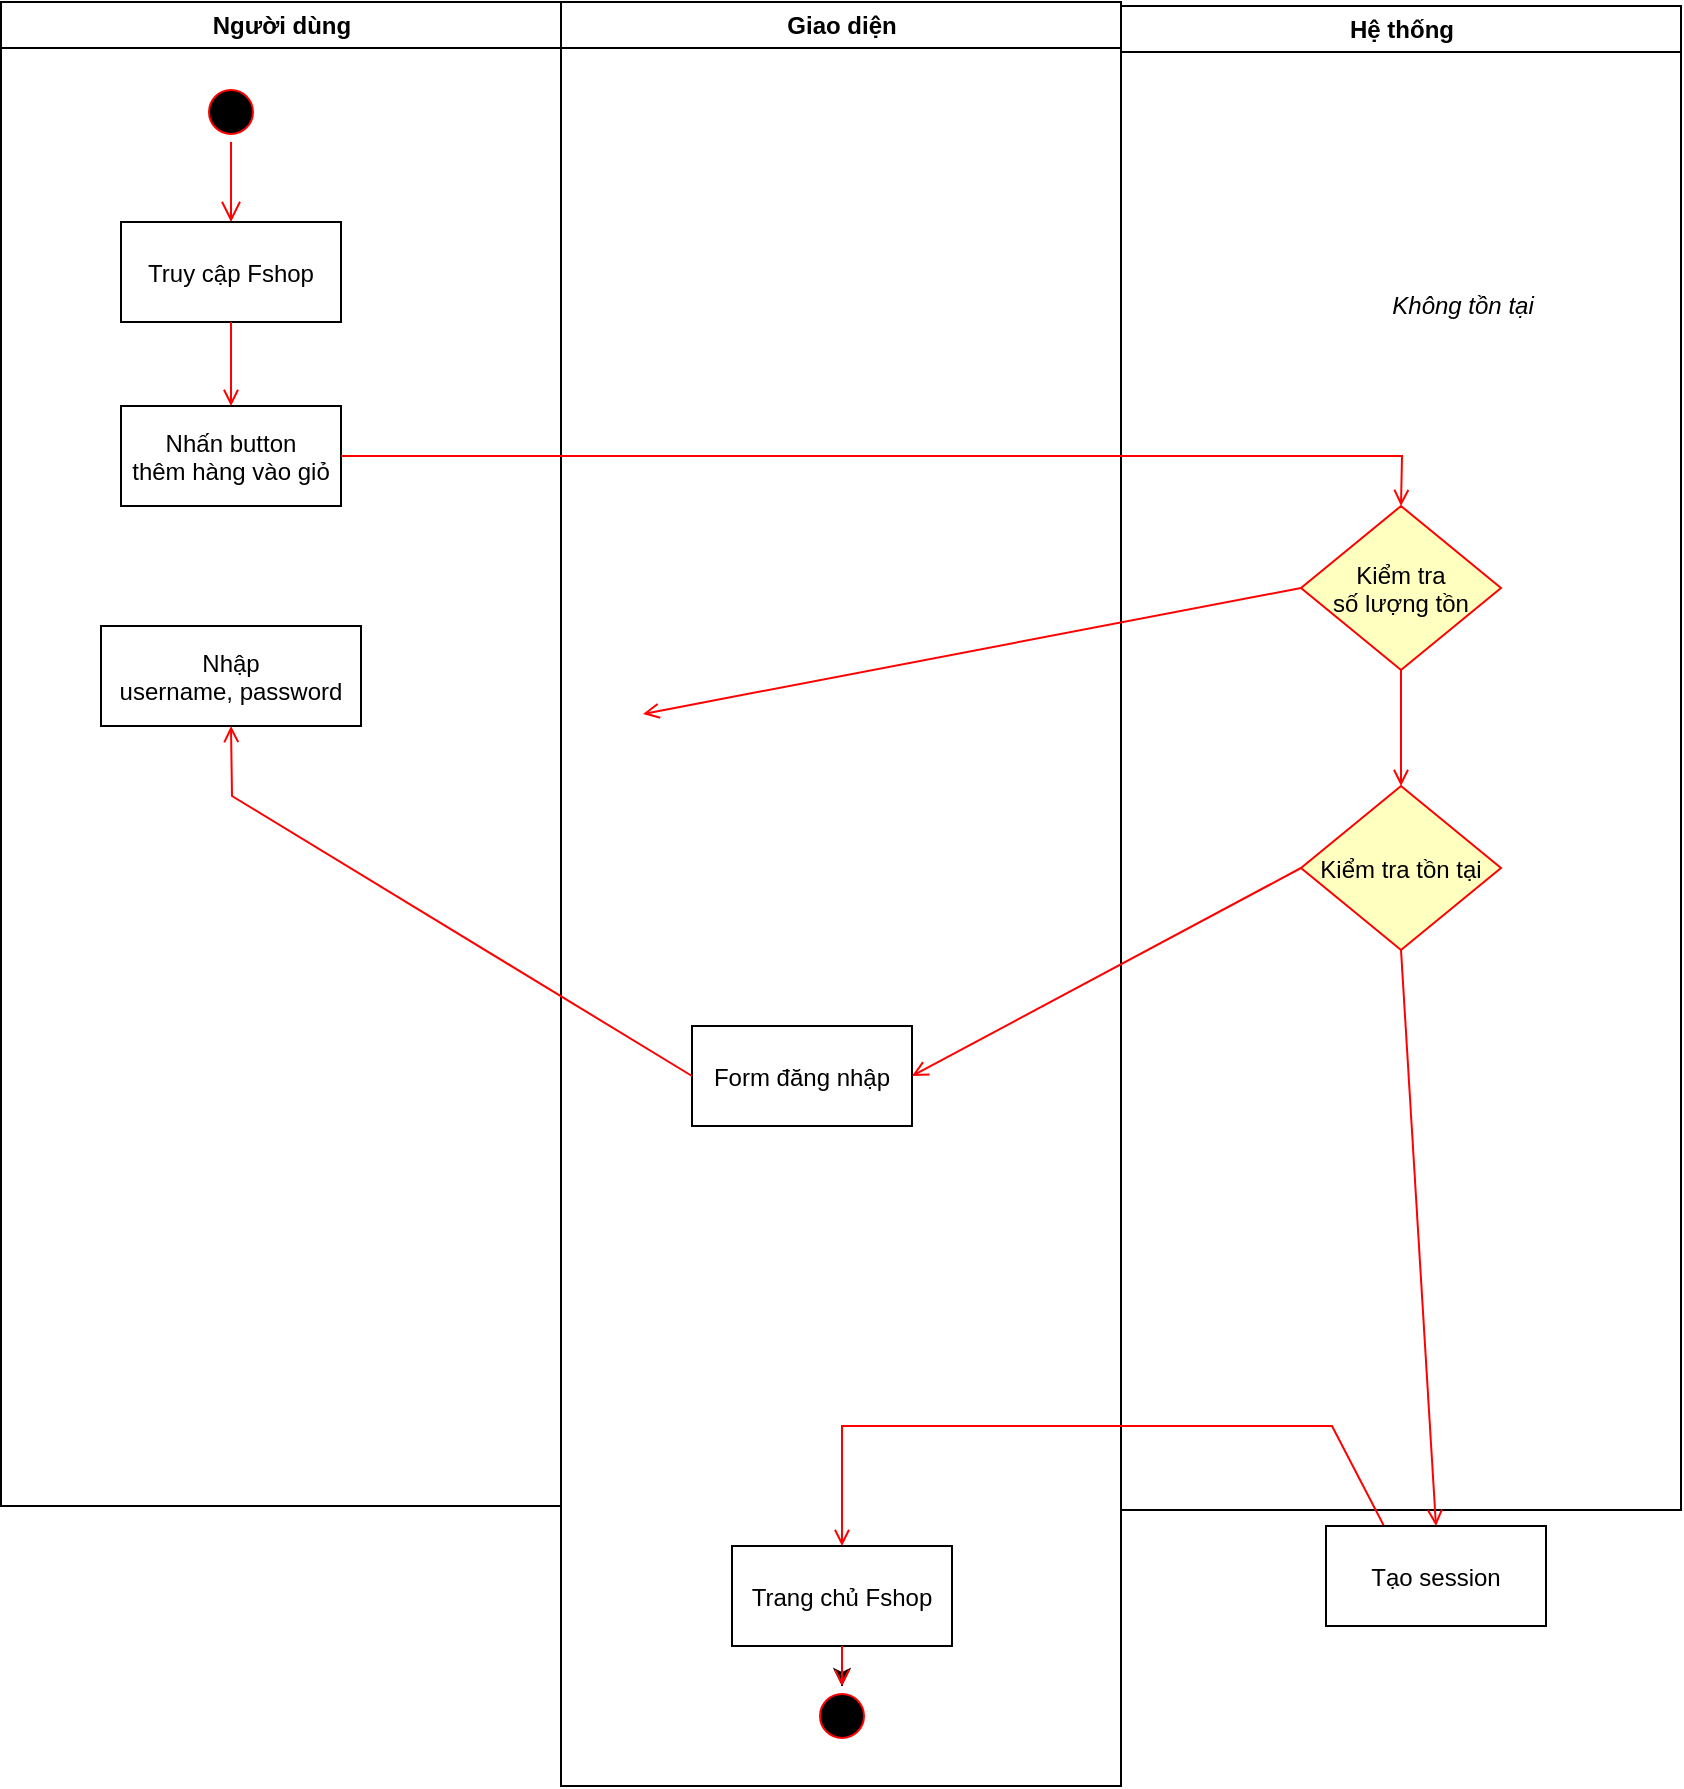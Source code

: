 <mxfile version="14.8.5" type="github">
  <diagram id="dqaZKvKSdflm3RaCMeF8" name="Page-1">
    <mxGraphModel dx="952" dy="510" grid="1" gridSize="10" guides="1" tooltips="1" connect="1" arrows="1" fold="1" page="1" pageScale="1" pageWidth="827" pageHeight="1169" math="0" shadow="0">
      <root>
        <mxCell id="0" />
        <mxCell id="1" parent="0" />
        <mxCell id="USypLiao99w2niG7M47V-1" value="Người dùng" style="swimlane;whiteSpace=wrap" vertex="1" parent="1">
          <mxGeometry x="164.5" y="128" width="280" height="752" as="geometry" />
        </mxCell>
        <mxCell id="USypLiao99w2niG7M47V-2" value="" style="ellipse;shape=startState;fillColor=#000000;strokeColor=#ff0000;" vertex="1" parent="USypLiao99w2niG7M47V-1">
          <mxGeometry x="100" y="40" width="30" height="30" as="geometry" />
        </mxCell>
        <mxCell id="USypLiao99w2niG7M47V-3" value="" style="edgeStyle=elbowEdgeStyle;elbow=horizontal;verticalAlign=bottom;endArrow=open;endSize=8;strokeColor=#FF0000;endFill=1;rounded=0" edge="1" parent="USypLiao99w2niG7M47V-1" source="USypLiao99w2niG7M47V-2" target="USypLiao99w2niG7M47V-4">
          <mxGeometry x="100" y="40" as="geometry">
            <mxPoint x="115" y="110" as="targetPoint" />
          </mxGeometry>
        </mxCell>
        <mxCell id="USypLiao99w2niG7M47V-4" value="Truy cập Fshop" style="" vertex="1" parent="USypLiao99w2niG7M47V-1">
          <mxGeometry x="60" y="110" width="110" height="50" as="geometry" />
        </mxCell>
        <mxCell id="USypLiao99w2niG7M47V-5" value="Nhấn button&#xa;thêm hàng vào giỏ" style="" vertex="1" parent="USypLiao99w2niG7M47V-1">
          <mxGeometry x="60" y="202" width="110" height="50" as="geometry" />
        </mxCell>
        <mxCell id="USypLiao99w2niG7M47V-6" value="" style="endArrow=open;strokeColor=#FF0000;endFill=1;rounded=0" edge="1" parent="USypLiao99w2niG7M47V-1" source="USypLiao99w2niG7M47V-4" target="USypLiao99w2niG7M47V-5">
          <mxGeometry relative="1" as="geometry" />
        </mxCell>
        <mxCell id="USypLiao99w2niG7M47V-7" value="Nhập&#xa;username, password" style="" vertex="1" parent="USypLiao99w2niG7M47V-1">
          <mxGeometry x="50" y="312" width="130" height="50" as="geometry" />
        </mxCell>
        <mxCell id="USypLiao99w2niG7M47V-8" value="Giao diện" style="swimlane;whiteSpace=wrap" vertex="1" parent="1">
          <mxGeometry x="444.5" y="128" width="280" height="892" as="geometry" />
        </mxCell>
        <mxCell id="USypLiao99w2niG7M47V-27" value="" style="edgeStyle=orthogonalEdgeStyle;rounded=0;orthogonalLoop=1;jettySize=auto;html=1;" edge="1" parent="USypLiao99w2niG7M47V-8" source="USypLiao99w2niG7M47V-10" target="USypLiao99w2niG7M47V-12">
          <mxGeometry relative="1" as="geometry" />
        </mxCell>
        <mxCell id="USypLiao99w2niG7M47V-10" value="Trang chủ Fshop" style="" vertex="1" parent="USypLiao99w2niG7M47V-8">
          <mxGeometry x="85.5" y="772" width="110" height="50" as="geometry" />
        </mxCell>
        <mxCell id="USypLiao99w2niG7M47V-11" value="Form đăng nhập" style="" vertex="1" parent="USypLiao99w2niG7M47V-8">
          <mxGeometry x="65.5" y="512" width="110" height="50" as="geometry" />
        </mxCell>
        <mxCell id="USypLiao99w2niG7M47V-12" value="" style="ellipse;shape=startState;fillColor=#000000;strokeColor=#ff0000;" vertex="1" parent="USypLiao99w2niG7M47V-8">
          <mxGeometry x="125.5" y="842" width="30" height="30" as="geometry" />
        </mxCell>
        <mxCell id="USypLiao99w2niG7M47V-13" value="" style="endArrow=open;strokeColor=#FF0000;endFill=1;rounded=0;exitX=0.5;exitY=1;exitDx=0;exitDy=0;entryX=0.5;entryY=0;entryDx=0;entryDy=0;" edge="1" parent="USypLiao99w2niG7M47V-8" source="USypLiao99w2niG7M47V-10" target="USypLiao99w2niG7M47V-12">
          <mxGeometry relative="1" as="geometry">
            <mxPoint x="135.5" y="572" as="sourcePoint" />
            <mxPoint x="135.5" y="614" as="targetPoint" />
          </mxGeometry>
        </mxCell>
        <mxCell id="USypLiao99w2niG7M47V-14" value="Hệ thống" style="swimlane;whiteSpace=wrap" vertex="1" parent="1">
          <mxGeometry x="724.5" y="130" width="280" height="752" as="geometry" />
        </mxCell>
        <mxCell id="USypLiao99w2niG7M47V-15" value="Kiểm tra tồn tại" style="rhombus;fillColor=#ffffc0;strokeColor=#ff0000;" vertex="1" parent="USypLiao99w2niG7M47V-14">
          <mxGeometry x="90" y="390" width="100" height="82" as="geometry" />
        </mxCell>
        <mxCell id="USypLiao99w2niG7M47V-26" value="Kiểm tra&#xa;số lượng tồn" style="rhombus;fillColor=#ffffc0;strokeColor=#ff0000;" vertex="1" parent="USypLiao99w2niG7M47V-14">
          <mxGeometry x="90" y="250" width="100" height="82" as="geometry" />
        </mxCell>
        <mxCell id="USypLiao99w2niG7M47V-22" value="Không tồn tại" style="text;html=1;align=center;verticalAlign=middle;resizable=0;points=[];autosize=1;strokeColor=none;fontStyle=2" vertex="1" parent="USypLiao99w2niG7M47V-14">
          <mxGeometry x="125.5" y="140" width="90" height="20" as="geometry" />
        </mxCell>
        <mxCell id="USypLiao99w2niG7M47V-28" value="" style="endArrow=open;strokeColor=#FF0000;endFill=1;rounded=0;exitX=0.5;exitY=1;exitDx=0;exitDy=0;entryX=0.5;entryY=0;entryDx=0;entryDy=0;" edge="1" parent="USypLiao99w2niG7M47V-14" source="USypLiao99w2niG7M47V-26" target="USypLiao99w2niG7M47V-15">
          <mxGeometry relative="1" as="geometry">
            <mxPoint x="115.5" y="350" as="sourcePoint" />
            <mxPoint x="115.5" y="392" as="targetPoint" />
          </mxGeometry>
        </mxCell>
        <mxCell id="USypLiao99w2niG7M47V-18" value="" style="endArrow=open;strokeColor=#FF0000;endFill=1;rounded=0;entryX=0.5;entryY=0;entryDx=0;entryDy=0;exitX=1;exitY=0.5;exitDx=0;exitDy=0;" edge="1" parent="1" source="USypLiao99w2niG7M47V-5" target="USypLiao99w2niG7M47V-26">
          <mxGeometry relative="1" as="geometry">
            <mxPoint x="334.5" y="478" as="sourcePoint" />
            <mxPoint x="530" y="355" as="targetPoint" />
            <Array as="points">
              <mxPoint x="865" y="355" />
            </Array>
          </mxGeometry>
        </mxCell>
        <mxCell id="USypLiao99w2niG7M47V-21" value="" style="endArrow=open;strokeColor=#FF0000;endFill=1;rounded=0;exitX=0;exitY=0.5;exitDx=0;exitDy=0;entryX=1;entryY=0.5;entryDx=0;entryDy=0;" edge="1" parent="1" source="USypLiao99w2niG7M47V-15" target="USypLiao99w2niG7M47V-11">
          <mxGeometry relative="1" as="geometry">
            <mxPoint x="650" y="520" as="sourcePoint" />
            <mxPoint x="640" y="521" as="targetPoint" />
            <Array as="points" />
          </mxGeometry>
        </mxCell>
        <mxCell id="USypLiao99w2niG7M47V-23" value="" style="endArrow=open;strokeColor=#FF0000;endFill=1;rounded=0;exitX=0;exitY=0.5;exitDx=0;exitDy=0;entryX=0.5;entryY=1;entryDx=0;entryDy=0;" edge="1" parent="1" source="USypLiao99w2niG7M47V-11" target="USypLiao99w2niG7M47V-7">
          <mxGeometry relative="1" as="geometry">
            <mxPoint x="360" y="510" as="sourcePoint" />
            <mxPoint x="180.5" y="510" as="targetPoint" />
            <Array as="points">
              <mxPoint x="280" y="525" />
            </Array>
          </mxGeometry>
        </mxCell>
        <mxCell id="USypLiao99w2niG7M47V-24" value="" style="endArrow=open;strokeColor=#FF0000;endFill=1;rounded=0;entryX=0.5;entryY=0;entryDx=0;entryDy=0;exitX=0.5;exitY=1;exitDx=0;exitDy=0;" edge="1" parent="1" source="USypLiao99w2niG7M47V-16" target="USypLiao99w2niG7M47V-10">
          <mxGeometry relative="1" as="geometry">
            <mxPoint x="880" y="730" as="sourcePoint" />
            <mxPoint x="584.5" y="630" as="targetPoint" />
            <Array as="points">
              <mxPoint x="830" y="840" />
              <mxPoint x="720" y="840" />
              <mxPoint x="585" y="840" />
            </Array>
          </mxGeometry>
        </mxCell>
        <mxCell id="USypLiao99w2niG7M47V-16" value="Tạo session" style="" vertex="1" parent="1">
          <mxGeometry x="827" y="890" width="110" height="50" as="geometry" />
        </mxCell>
        <mxCell id="USypLiao99w2niG7M47V-17" value="" style="endArrow=open;strokeColor=#FF0000;endFill=1;rounded=0;exitX=0.5;exitY=1;exitDx=0;exitDy=0;entryX=0.5;entryY=0;entryDx=0;entryDy=0;" edge="1" parent="1" source="USypLiao99w2niG7M47V-15" target="USypLiao99w2niG7M47V-16">
          <mxGeometry relative="1" as="geometry">
            <mxPoint x="867.5" y="564" as="sourcePoint" />
            <mxPoint x="871" y="672" as="targetPoint" />
          </mxGeometry>
        </mxCell>
        <mxCell id="USypLiao99w2niG7M47V-29" value="" style="endArrow=open;strokeColor=#FF0000;endFill=1;rounded=0;exitX=0;exitY=0.5;exitDx=0;exitDy=0;entryX=1;entryY=0.5;entryDx=0;entryDy=0;" edge="1" parent="1" source="USypLiao99w2niG7M47V-26">
          <mxGeometry relative="1" as="geometry">
            <mxPoint x="680" y="380" as="sourcePoint" />
            <mxPoint x="485.5" y="484" as="targetPoint" />
            <Array as="points" />
          </mxGeometry>
        </mxCell>
      </root>
    </mxGraphModel>
  </diagram>
</mxfile>
